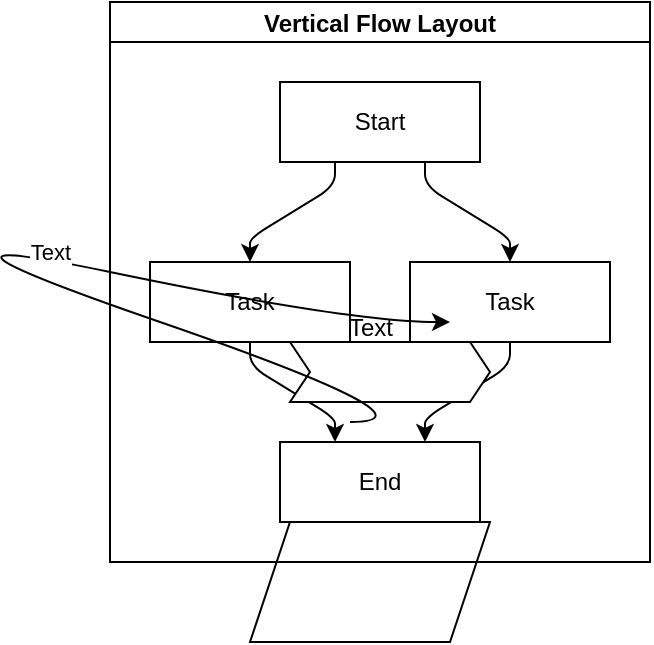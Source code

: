 <mxfile version="24.2.1" type="github">
  <diagram name="Page-1" id="LwehExTE3hqIde42YWh1">
    <mxGraphModel dx="1050" dy="1622" grid="1" gridSize="10" guides="1" tooltips="1" connect="1" arrows="1" fold="1" page="1" pageScale="1" pageWidth="850" pageHeight="1100" math="0" shadow="0">
      <root>
        <mxCell id="0" />
        <mxCell id="1" parent="0" />
        <mxCell id="4bZ-E9gz0EZi8s3hH-lB-1" value="" style="shape=parallelogram;perimeter=parallelogramPerimeter;whiteSpace=wrap;html=1;fixedSize=1;" parent="1" vertex="1">
          <mxGeometry x="360" y="240" width="120" height="60" as="geometry" />
        </mxCell>
        <mxCell id="wQb4ZoLaNr3TKCdQBPHm-1" value="Vertical Flow Layout" style="swimlane;startSize=20;horizontal=1;childLayout=flowLayout;flowOrientation=north;resizable=0;interRankCellSpacing=50;containerType=tree;fontSize=12;" vertex="1" parent="1">
          <mxGeometry x="290" y="-20" width="270" height="280" as="geometry" />
        </mxCell>
        <mxCell id="wQb4ZoLaNr3TKCdQBPHm-2" value="Start" style="whiteSpace=wrap;html=1;" vertex="1" parent="wQb4ZoLaNr3TKCdQBPHm-1">
          <mxGeometry x="85" y="40" width="100" height="40" as="geometry" />
        </mxCell>
        <mxCell id="wQb4ZoLaNr3TKCdQBPHm-3" value="Task" style="whiteSpace=wrap;html=1;" vertex="1" parent="wQb4ZoLaNr3TKCdQBPHm-1">
          <mxGeometry x="20" y="130" width="100" height="40" as="geometry" />
        </mxCell>
        <mxCell id="wQb4ZoLaNr3TKCdQBPHm-4" value="" style="html=1;rounded=1;curved=0;sourcePerimeterSpacing=0;targetPerimeterSpacing=0;startSize=6;endSize=6;noEdgeStyle=1;orthogonal=1;" edge="1" parent="wQb4ZoLaNr3TKCdQBPHm-1" source="wQb4ZoLaNr3TKCdQBPHm-2" target="wQb4ZoLaNr3TKCdQBPHm-3">
          <mxGeometry relative="1" as="geometry">
            <Array as="points">
              <mxPoint x="112.5" y="92" />
              <mxPoint x="70" y="118" />
            </Array>
          </mxGeometry>
        </mxCell>
        <mxCell id="wQb4ZoLaNr3TKCdQBPHm-5" value="Task" style="whiteSpace=wrap;html=1;" vertex="1" parent="wQb4ZoLaNr3TKCdQBPHm-1">
          <mxGeometry x="150" y="130" width="100" height="40" as="geometry" />
        </mxCell>
        <mxCell id="wQb4ZoLaNr3TKCdQBPHm-6" value="" style="html=1;rounded=1;curved=0;sourcePerimeterSpacing=0;targetPerimeterSpacing=0;startSize=6;endSize=6;noEdgeStyle=1;orthogonal=1;" edge="1" parent="wQb4ZoLaNr3TKCdQBPHm-1" source="wQb4ZoLaNr3TKCdQBPHm-2" target="wQb4ZoLaNr3TKCdQBPHm-5">
          <mxGeometry relative="1" as="geometry">
            <Array as="points">
              <mxPoint x="157.5" y="92" />
              <mxPoint x="200" y="118" />
            </Array>
          </mxGeometry>
        </mxCell>
        <mxCell id="wQb4ZoLaNr3TKCdQBPHm-7" value="End" style="whiteSpace=wrap;html=1;" vertex="1" parent="wQb4ZoLaNr3TKCdQBPHm-1">
          <mxGeometry x="85" y="220" width="100" height="40" as="geometry" />
        </mxCell>
        <mxCell id="wQb4ZoLaNr3TKCdQBPHm-8" value="" style="html=1;rounded=1;curved=0;sourcePerimeterSpacing=0;targetPerimeterSpacing=0;startSize=6;endSize=6;noEdgeStyle=1;orthogonal=1;" edge="1" parent="wQb4ZoLaNr3TKCdQBPHm-1" source="wQb4ZoLaNr3TKCdQBPHm-3" target="wQb4ZoLaNr3TKCdQBPHm-7">
          <mxGeometry relative="1" as="geometry">
            <Array as="points">
              <mxPoint x="70" y="182" />
              <mxPoint x="112.5" y="208" />
            </Array>
          </mxGeometry>
        </mxCell>
        <mxCell id="wQb4ZoLaNr3TKCdQBPHm-9" value="" style="html=1;rounded=1;curved=0;sourcePerimeterSpacing=0;targetPerimeterSpacing=0;startSize=6;endSize=6;noEdgeStyle=1;orthogonal=1;" edge="1" parent="wQb4ZoLaNr3TKCdQBPHm-1" source="wQb4ZoLaNr3TKCdQBPHm-5" target="wQb4ZoLaNr3TKCdQBPHm-7">
          <mxGeometry relative="1" as="geometry">
            <Array as="points">
              <mxPoint x="200" y="182" />
              <mxPoint x="157.5" y="208" />
            </Array>
          </mxGeometry>
        </mxCell>
        <mxCell id="wQb4ZoLaNr3TKCdQBPHm-10" value="" style="html=1;shadow=0;dashed=0;align=center;verticalAlign=middle;shape=mxgraph.arrows2.arrow;dy=0;dx=10;notch=10;" vertex="1" parent="1">
          <mxGeometry x="380" y="150" width="100" height="30" as="geometry" />
        </mxCell>
        <mxCell id="wQb4ZoLaNr3TKCdQBPHm-11" value="" style="curved=1;endArrow=classic;html=1;rounded=0;" edge="1" parent="1">
          <mxGeometry width="50" height="50" relative="1" as="geometry">
            <mxPoint x="410" y="190" as="sourcePoint" />
            <mxPoint x="460" y="140" as="targetPoint" />
            <Array as="points">
              <mxPoint x="460" y="190" />
              <mxPoint x="170" y="90" />
              <mxPoint x="410" y="140" />
            </Array>
          </mxGeometry>
        </mxCell>
        <mxCell id="wQb4ZoLaNr3TKCdQBPHm-13" value="Text" style="edgeLabel;html=1;align=center;verticalAlign=middle;resizable=0;points=[];" vertex="1" connectable="0" parent="wQb4ZoLaNr3TKCdQBPHm-11">
          <mxGeometry x="0.376" y="4" relative="1" as="geometry">
            <mxPoint x="-1" as="offset" />
          </mxGeometry>
        </mxCell>
        <mxCell id="wQb4ZoLaNr3TKCdQBPHm-12" value="Text" style="text;html=1;align=center;verticalAlign=middle;resizable=0;points=[];autosize=1;strokeColor=none;fillColor=none;" vertex="1" parent="1">
          <mxGeometry x="395" y="128" width="50" height="30" as="geometry" />
        </mxCell>
      </root>
    </mxGraphModel>
  </diagram>
</mxfile>
